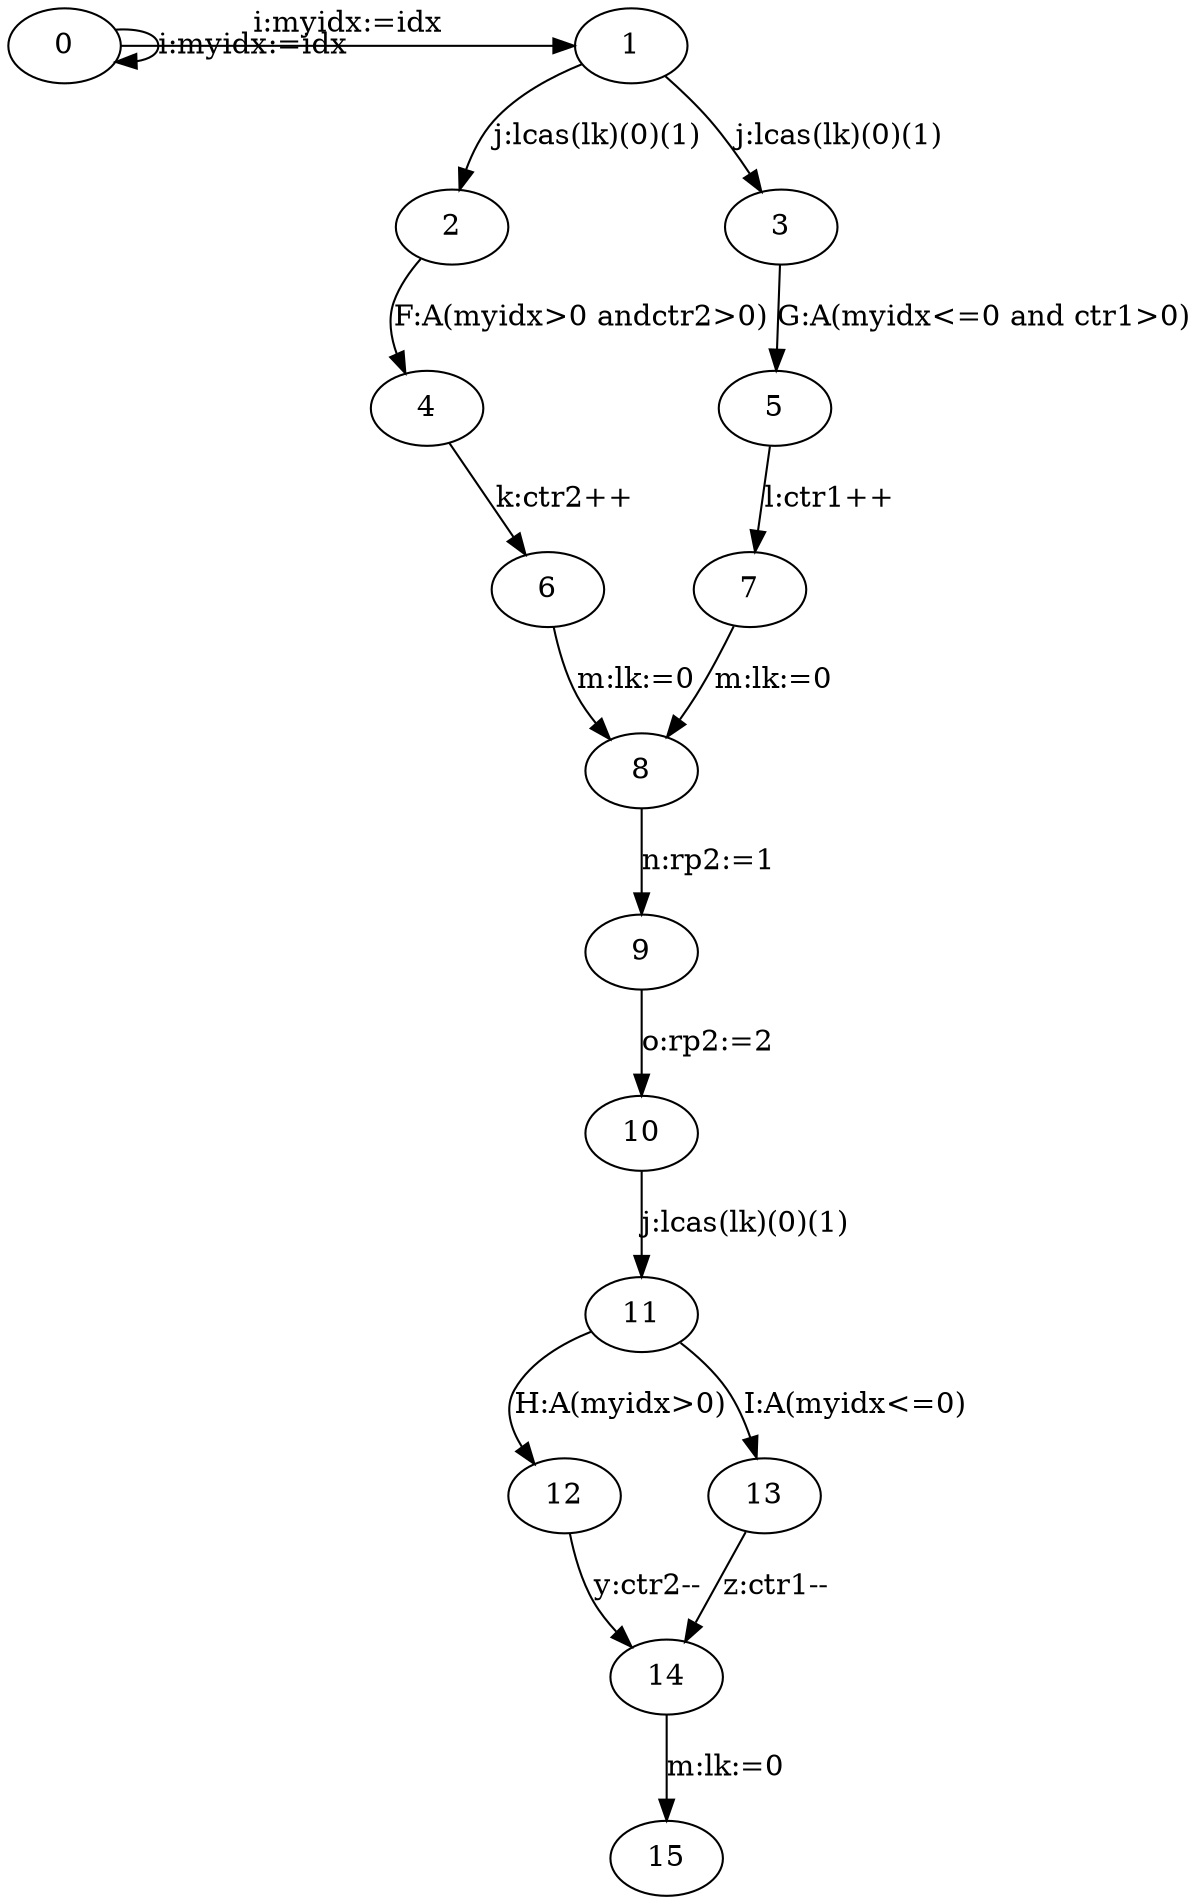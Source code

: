 digraph "unnamed" {
"0" [
fixedsize="false"
label="0"
regular="false"
];
"1" [
fixedsize="false"
label="1"
regular="false"
];
"0" -> "1" [
constraint="false"
decorate="false"
label="i:myidx:=idx"
labelfloat="false"
];
"2" [
fixedsize="false"
label="2"
regular="false"
];
"3" [
fixedsize="false"
label="3"
regular="false"
];
"4" [
fixedsize="false"
label="4"
regular="false"
];
"5" [
fixedsize="false"
label="5"
regular="false"
];
"6" [
fixedsize="false"
label="6"
regular="false"
];
"7" [
fixedsize="false"
label="7"
regular="false"
];
"0" -> "0" [
constraint="true"
decorate="false"
label="i:myidx:=idx"
labelfloat="false"
];
"1" -> "2" [
constraint="true"
decorate="false"
label="j:lcas(lk)(0)(1)"
labelfloat="false"
];
"1" -> "3" [
constraint="true"
decorate="false"
label="j:lcas(lk)(0)(1)"
labelfloat="false"
];
"2" -> "4" [
constraint="true"
decorate="false"
label="F:A(myidx>0 andctr2>0)"
labelfloat="false"
];
"4" -> "6" [
constraint="true"
decorate="false"
label="k:ctr2++"
labelfloat="false"
];
"8" [
fixedsize="false"
label="8"
regular="false"
];
"9" [
fixedsize="false"
label="9"
regular="false"
];
"10" [
fixedsize="false"
label="10"
regular="false"
];
"11" [
fixedsize="false"
label="11"
regular="false"
];
"12" [
fixedsize="false"
label="12"
regular="false"
];
"3" -> "5" [
constraint="true"
decorate="false"
label="G:A(myidx<=0 and ctr1>0)"
labelfloat="false"
];
"5" -> "7" [
constraint="true"
decorate="false"
label="l:ctr1++"
labelfloat="false"
];
"6" -> "8" [
constraint="true"
decorate="false"
label="m:lk:=0"
labelfloat="false"
];
"7" -> "8" [
constraint="true"
decorate="false"
label="m:lk:=0"
labelfloat="false"
];
"8" -> "9" [
constraint="true"
decorate="false"
label="n:rp2:=1"
labelfloat="false"
];
"9" -> "10" [
constraint="true"
decorate="false"
label="o:rp2:=2"
labelfloat="false"
];
"10" -> "11" [
constraint="true"
decorate="false"
label="j:lcas(lk)(0)(1)"
labelfloat="false"
];
"11" -> "12" [
constraint="true"
decorate="false"
label="H:A(myidx>0)"
labelfloat="false"
];
"13" [
fixedsize="false"
label="13"
regular="false"
];
"14" [
fixedsize="false"
label="14"
regular="false"
];
"11" -> "13" [
constraint="true"
decorate="false"
label="I:A(myidx<=0)"
labelfloat="false"
];
"12" -> "14" [
constraint="true"
decorate="false"
label="y:ctr2--"
labelfloat="false"
];
"13" -> "14" [
constraint="true"
decorate="false"
label="z:ctr1--"
labelfloat="false"
];
"15" [
fixedsize="false"
label="15"
regular="false"
];
"14" -> "15" [
constraint="true"
decorate="false"
label="m:lk:=0"
labelfloat="false"
];
}
